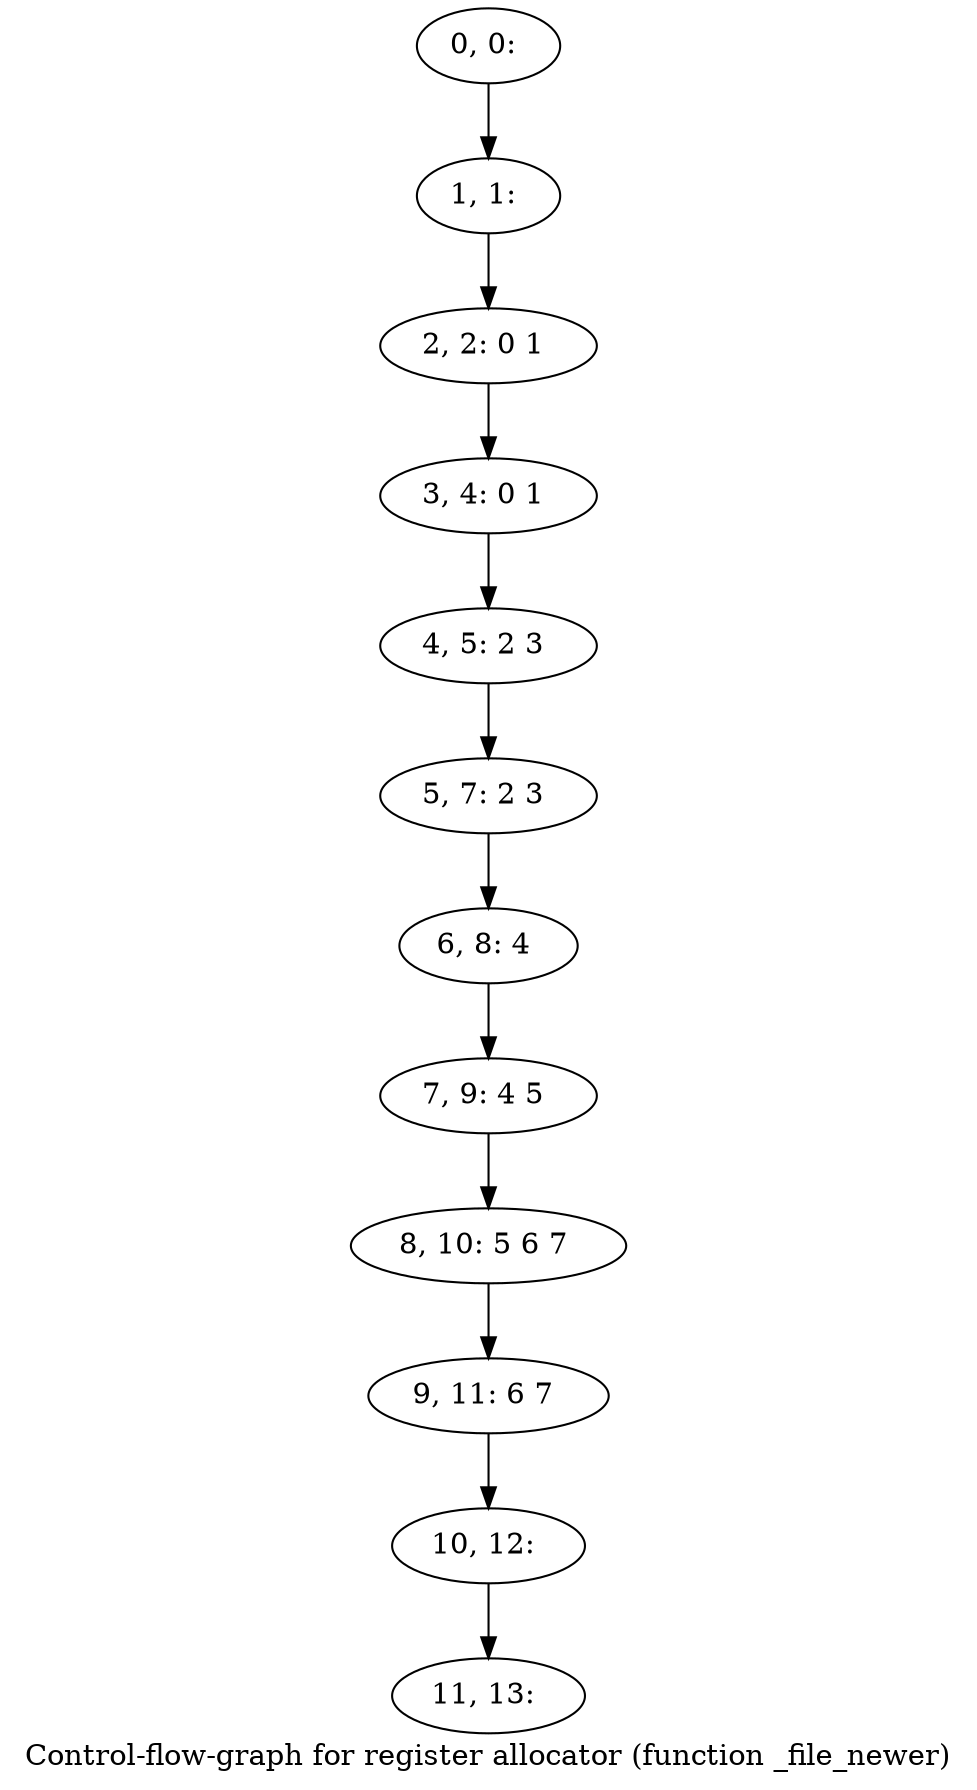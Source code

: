 digraph G {
graph [label="Control-flow-graph for register allocator (function _file_newer)"]
0[label="0, 0: "];
1[label="1, 1: "];
2[label="2, 2: 0 1 "];
3[label="3, 4: 0 1 "];
4[label="4, 5: 2 3 "];
5[label="5, 7: 2 3 "];
6[label="6, 8: 4 "];
7[label="7, 9: 4 5 "];
8[label="8, 10: 5 6 7 "];
9[label="9, 11: 6 7 "];
10[label="10, 12: "];
11[label="11, 13: "];
0->1 ;
1->2 ;
2->3 ;
3->4 ;
4->5 ;
5->6 ;
6->7 ;
7->8 ;
8->9 ;
9->10 ;
10->11 ;
}
